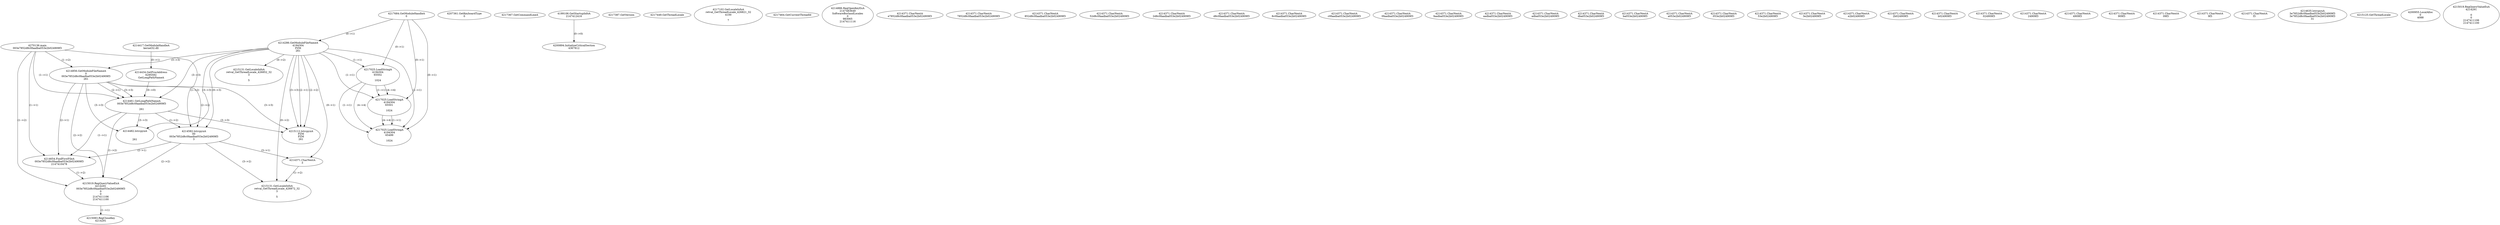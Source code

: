// Global SCDG with merge call
digraph {
	0 [label="4270136.main
003e7852d8c0faadba053e2b024909f3"]
	1 [label="4217684.GetModuleHandleA
0"]
	2 [label="4207361.GetKeyboardType
0"]
	3 [label="4217367.GetCommandLineA
"]
	4 [label="4199106.GetStartupInfoA
2147412416"]
	5 [label="4217387.GetVersion
"]
	6 [label="4217449.GetThreadLocale
"]
	7 [label="4217102.GetLocaleInfoA
retval_GetThreadLocale_426821_32
4100

7"]
	8 [label="4217464.GetCurrentThreadId
"]
	9 [label="4214286.GetModuleFileNameA
4194304
PZM
261"]
	1 -> 9 [label="(0-->1)"]
	10 [label="4214856.GetModuleFileNameA
0
003e7852d8c0faadba053e2b024909f3
261"]
	0 -> 10 [label="(1-->2)"]
	9 -> 10 [label="(3-->3)"]
	11 [label="4214886.RegOpenKeyExA
2147483649
Software\Borland\Locales
0
983065
2147411116"]
	12 [label="4214417.GetModuleHandleA
kernel32.dll"]
	13 [label="4214434.GetProcAddress
6295592
GetLongPathNameA"]
	12 -> 13 [label="(0-->1)"]
	14 [label="4214461.GetLongPathNameA
003e7852d8c0faadba053e2b024909f3

261"]
	0 -> 14 [label="(1-->1)"]
	10 -> 14 [label="(2-->1)"]
	9 -> 14 [label="(3-->3)"]
	10 -> 14 [label="(3-->3)"]
	13 -> 14 [label="(0-->0)"]
	15 [label="4214582.lstrcpynA
00
003e7852d8c0faadba053e2b024909f3
3"]
	0 -> 15 [label="(1-->2)"]
	10 -> 15 [label="(2-->2)"]
	14 -> 15 [label="(1-->2)"]
	9 -> 15 [label="(0-->3)"]
	16 [label="4214371.CharNextA
e7852d8c0faadba053e2b024909f3"]
	17 [label="4214371.CharNextA
7852d8c0faadba053e2b024909f3"]
	18 [label="4214371.CharNextA
852d8c0faadba053e2b024909f3"]
	19 [label="4214371.CharNextA
52d8c0faadba053e2b024909f3"]
	20 [label="4214371.CharNextA
2d8c0faadba053e2b024909f3"]
	21 [label="4214371.CharNextA
d8c0faadba053e2b024909f3"]
	22 [label="4214371.CharNextA
8c0faadba053e2b024909f3"]
	23 [label="4214371.CharNextA
c0faadba053e2b024909f3"]
	24 [label="4214371.CharNextA
0faadba053e2b024909f3"]
	25 [label="4214371.CharNextA
faadba053e2b024909f3"]
	26 [label="4214371.CharNextA
aadba053e2b024909f3"]
	27 [label="4214371.CharNextA
adba053e2b024909f3"]
	28 [label="4214371.CharNextA
dba053e2b024909f3"]
	29 [label="4214371.CharNextA
ba053e2b024909f3"]
	30 [label="4214371.CharNextA
a053e2b024909f3"]
	31 [label="4214371.CharNextA
053e2b024909f3"]
	32 [label="4214371.CharNextA
53e2b024909f3"]
	33 [label="4214371.CharNextA
3e2b024909f3"]
	34 [label="4214371.CharNextA
e2b024909f3"]
	35 [label="4214371.CharNextA
2b024909f3"]
	36 [label="4214371.CharNextA
b024909f3"]
	37 [label="4214371.CharNextA
024909f3"]
	38 [label="4214371.CharNextA
24909f3"]
	39 [label="4214371.CharNextA
4909f3"]
	40 [label="4214371.CharNextA
909f3"]
	41 [label="4214371.CharNextA
09f3"]
	42 [label="4214371.CharNextA
9f3"]
	43 [label="4214371.CharNextA
f3"]
	44 [label="4214371.CharNextA
3"]
	9 -> 44 [label="(0-->1)"]
	15 -> 44 [label="(3-->1)"]
	45 [label="4214635.lstrcpynA
3e7852d8c0faadba053e2b024909f3
3e7852d8c0faadba053e2b024909f3
31"]
	46 [label="4214654.FindFirstFileA
003e7852d8c0faadba053e2b024909f3
2147410478"]
	0 -> 46 [label="(1-->1)"]
	10 -> 46 [label="(2-->1)"]
	14 -> 46 [label="(1-->1)"]
	15 -> 46 [label="(2-->1)"]
	47 [label="4215019.RegQueryValueExA
4214291
003e7852d8c0faadba053e2b024909f3
0
0
2147411106
2147411100"]
	0 -> 47 [label="(1-->2)"]
	10 -> 47 [label="(2-->2)"]
	14 -> 47 [label="(1-->2)"]
	15 -> 47 [label="(2-->2)"]
	46 -> 47 [label="(1-->2)"]
	48 [label="4215083.RegCloseKey
4214291"]
	47 -> 48 [label="(1-->1)"]
	49 [label="4215112.lstrcpynA
PZM
PZM
261"]
	9 -> 49 [label="(2-->1)"]
	9 -> 49 [label="(2-->2)"]
	9 -> 49 [label="(3-->3)"]
	10 -> 49 [label="(3-->3)"]
	14 -> 49 [label="(3-->3)"]
	50 [label="4215125.GetThreadLocale
"]
	51 [label="4215131.GetLocaleInfoA
retval_GetThreadLocale_426872_32
3

5"]
	9 -> 51 [label="(0-->2)"]
	15 -> 51 [label="(3-->2)"]
	44 -> 51 [label="(1-->2)"]
	52 [label="4217025.LoadStringA
4194304
65502

1024"]
	1 -> 52 [label="(0-->1)"]
	9 -> 52 [label="(1-->1)"]
	53 [label="4217025.LoadStringA
4194304
65501

1024"]
	1 -> 53 [label="(0-->1)"]
	9 -> 53 [label="(1-->1)"]
	52 -> 53 [label="(1-->1)"]
	52 -> 53 [label="(4-->4)"]
	54 [label="4217025.LoadStringA
4194304
65499

1024"]
	1 -> 54 [label="(0-->1)"]
	9 -> 54 [label="(1-->1)"]
	52 -> 54 [label="(1-->1)"]
	53 -> 54 [label="(1-->1)"]
	52 -> 54 [label="(4-->4)"]
	53 -> 54 [label="(4-->4)"]
	55 [label="4200894.InitializeCriticalSection
4367812"]
	4 -> 55 [label="(0-->0)"]
	56 [label="4200955.LocalAlloc
0
4088"]
	57 [label="4214482.lstrcpynA


261"]
	9 -> 57 [label="(3-->3)"]
	10 -> 57 [label="(3-->3)"]
	14 -> 57 [label="(3-->3)"]
	58 [label="4215019.RegQueryValueExA
4214291

0
0
2147411106
2147411100"]
	59 [label="4215131.GetLocaleInfoA
retval_GetThreadLocale_426852_32
3

5"]
	9 -> 59 [label="(0-->2)"]
}
